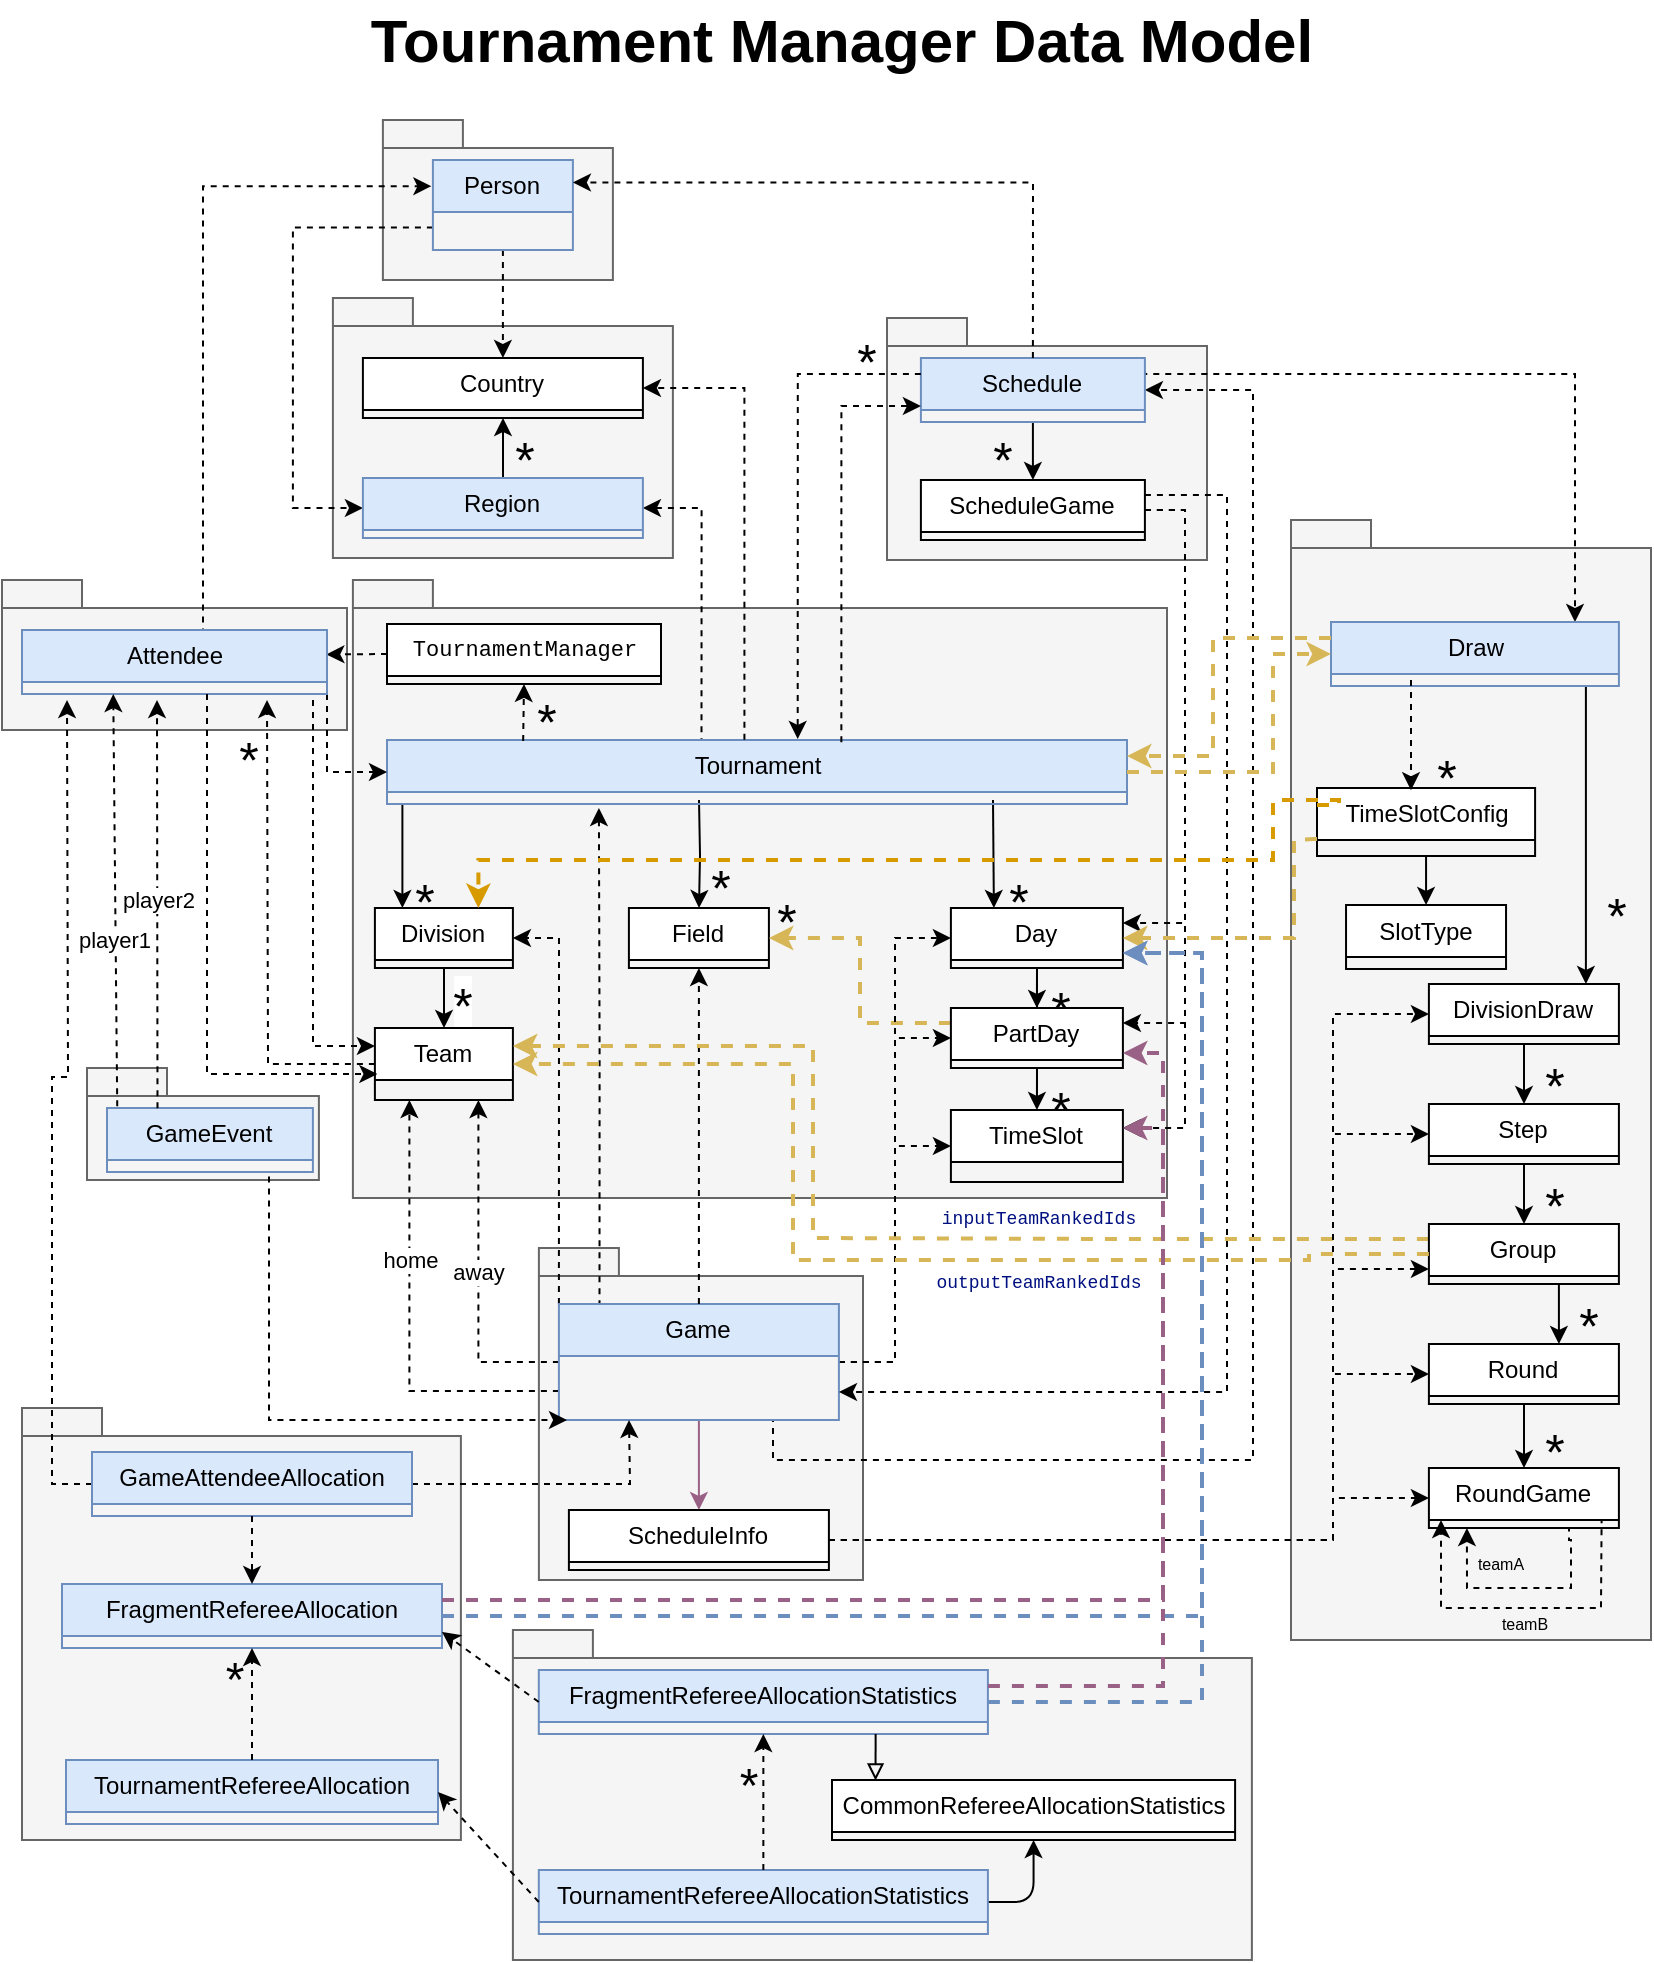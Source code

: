 <mxfile>
    <diagram name="Page-1" id="c4acf3e9-155e-7222-9cf6-157b1a14988f">
        <mxGraphModel dx="1451" dy="417" grid="1" gridSize="10" guides="1" tooltips="1" connect="1" arrows="1" fold="1" page="1" pageScale="1" pageWidth="850" pageHeight="1100" background="none" math="0" shadow="0">
            <root>
                <mxCell id="0"/>
                <mxCell id="1" parent="0"/>
                <mxCell id="65zcl7MSxenypw05f_Zg-71" value="" style="shape=folder;fontStyle=1;spacingTop=10;tabWidth=40;tabHeight=14;tabPosition=left;html=1;whiteSpace=wrap;fillColor=#f5f5f5;fontColor=#333333;strokeColor=#666666;" parent="1" vertex="1">
                    <mxGeometry x="-830" y="724" width="219.45" height="216" as="geometry"/>
                </mxCell>
                <mxCell id="65zcl7MSxenypw05f_Zg-139" value="" style="shape=folder;fontStyle=1;spacingTop=10;tabWidth=40;tabHeight=14;tabPosition=left;html=1;whiteSpace=wrap;fillColor=#f5f5f5;fontColor=#333333;strokeColor=#666666;" parent="1" vertex="1">
                    <mxGeometry x="-584.55" y="835" width="369.5" height="165" as="geometry"/>
                </mxCell>
                <mxCell id="65zcl7MSxenypw05f_Zg-100" value="" style="shape=folder;fontStyle=1;spacingTop=10;tabWidth=40;tabHeight=14;tabPosition=left;html=1;whiteSpace=wrap;fillColor=#f5f5f5;fontColor=#333333;strokeColor=#666666;" parent="1" vertex="1">
                    <mxGeometry x="-195.5" y="280" width="180" height="560" as="geometry"/>
                </mxCell>
                <mxCell id="65zcl7MSxenypw05f_Zg-74" value="" style="shape=folder;fontStyle=1;spacingTop=10;tabWidth=40;tabHeight=14;tabPosition=left;html=1;whiteSpace=wrap;fillColor=#f5f5f5;fontColor=#333333;strokeColor=#666666;" parent="1" vertex="1">
                    <mxGeometry x="-571.55" y="644" width="162.05" height="166" as="geometry"/>
                </mxCell>
                <mxCell id="65zcl7MSxenypw05f_Zg-70" value="" style="shape=folder;fontStyle=1;spacingTop=10;tabWidth=40;tabHeight=14;tabPosition=left;html=1;whiteSpace=wrap;fillColor=#f5f5f5;fontColor=#333333;strokeColor=#666666;" parent="1" vertex="1">
                    <mxGeometry x="-797.5" y="554" width="115.95" height="56" as="geometry"/>
                </mxCell>
                <mxCell id="65zcl7MSxenypw05f_Zg-69" value="" style="shape=folder;fontStyle=1;spacingTop=10;tabWidth=40;tabHeight=14;tabPosition=left;html=1;whiteSpace=wrap;fillColor=#f5f5f5;fontColor=#333333;strokeColor=#666666;" parent="1" vertex="1">
                    <mxGeometry x="-840" y="310" width="172.5" height="75" as="geometry"/>
                </mxCell>
                <mxCell id="65zcl7MSxenypw05f_Zg-67" value="" style="shape=folder;fontStyle=1;spacingTop=10;tabWidth=40;tabHeight=14;tabPosition=left;html=1;whiteSpace=wrap;fillColor=#f5f5f5;fontColor=#333333;strokeColor=#666666;" parent="1" vertex="1">
                    <mxGeometry x="-649.55" y="80" width="115" height="80" as="geometry"/>
                </mxCell>
                <mxCell id="65zcl7MSxenypw05f_Zg-66" value="" style="shape=folder;fontStyle=1;spacingTop=10;tabWidth=40;tabHeight=14;tabPosition=left;html=1;whiteSpace=wrap;fillColor=#f5f5f5;fontColor=#333333;strokeColor=#666666;" parent="1" vertex="1">
                    <mxGeometry x="-674.55" y="169" width="170" height="130" as="geometry"/>
                </mxCell>
                <mxCell id="65zcl7MSxenypw05f_Zg-65" value="" style="shape=folder;fontStyle=1;spacingTop=10;tabWidth=40;tabHeight=14;tabPosition=left;html=1;whiteSpace=wrap;fillColor=#f5f5f5;fontColor=#333333;strokeColor=#666666;" parent="1" vertex="1">
                    <mxGeometry x="-397.5" y="179" width="160" height="121" as="geometry"/>
                </mxCell>
                <mxCell id="65zcl7MSxenypw05f_Zg-61" value="" style="shape=folder;fontStyle=1;spacingTop=10;tabWidth=40;tabHeight=14;tabPosition=left;html=1;whiteSpace=wrap;fillColor=#f5f5f5;fontColor=#333333;strokeColor=#666666;" parent="1" vertex="1">
                    <mxGeometry x="-664.55" y="310" width="407.05" height="309" as="geometry"/>
                </mxCell>
                <mxCell id="65zcl7MSxenypw05f_Zg-10" style="edgeStyle=orthogonalEdgeStyle;rounded=0;orthogonalLoop=1;jettySize=auto;html=1;dashed=1;entryX=1;entryY=0.5;entryDx=0;entryDy=0;exitX=0.425;exitY=0.067;exitDx=0;exitDy=0;exitPerimeter=0;" parent="1" source="65zcl7MSxenypw05f_Zg-5" target="65zcl7MSxenypw05f_Zg-11" edge="1">
                    <mxGeometry relative="1" as="geometry"/>
                </mxCell>
                <mxCell id="65zcl7MSxenypw05f_Zg-22" value="&lt;span style=&quot;font-size: 25px;&quot;&gt;*&lt;/span&gt;" style="edgeStyle=orthogonalEdgeStyle;rounded=0;orthogonalLoop=1;jettySize=auto;html=1;labelBackgroundColor=none;" parent="1" target="65zcl7MSxenypw05f_Zg-13" edge="1">
                    <mxGeometry x="0.615" y="10" relative="1" as="geometry">
                        <mxPoint x="-491.5" y="420" as="sourcePoint"/>
                        <mxPoint as="offset"/>
                    </mxGeometry>
                </mxCell>
                <mxCell id="65zcl7MSxenypw05f_Zg-23" value="&lt;span style=&quot;font-size: 25px;&quot;&gt;*&lt;/span&gt;" style="edgeStyle=orthogonalEdgeStyle;rounded=0;orthogonalLoop=1;jettySize=auto;html=1;entryX=0.25;entryY=0;entryDx=0;entryDy=0;labelBackgroundColor=none;" parent="1" target="65zcl7MSxenypw05f_Zg-14" edge="1">
                    <mxGeometry x="0.878" y="12" relative="1" as="geometry">
                        <mxPoint x="-344.5" y="420" as="sourcePoint"/>
                        <mxPoint as="offset"/>
                    </mxGeometry>
                </mxCell>
                <mxCell id="65zcl7MSxenypw05f_Zg-24" value="&lt;span style=&quot;font-size: 25px;&quot;&gt;*&lt;/span&gt;" style="rounded=0;orthogonalLoop=1;jettySize=auto;html=1;entryX=0.75;entryY=0;entryDx=0;entryDy=0;labelBackgroundColor=none;" parent="1" edge="1">
                    <mxGeometry x="0.845" y="11" relative="1" as="geometry">
                        <mxPoint x="-639.8" y="422" as="sourcePoint"/>
                        <mxPoint x="-639.8" y="474" as="targetPoint"/>
                        <mxPoint as="offset"/>
                    </mxGeometry>
                </mxCell>
                <mxCell id="65zcl7MSxenypw05f_Zg-28" style="rounded=0;orthogonalLoop=1;jettySize=auto;html=1;entryX=0.998;entryY=0.382;entryDx=0;entryDy=0;dashed=1;exitX=0;exitY=0.5;exitDx=0;exitDy=0;entryPerimeter=0;" parent="1" source="65zcl7MSxenypw05f_Zg-107" target="65zcl7MSxenypw05f_Zg-16" edge="1">
                    <mxGeometry relative="1" as="geometry"/>
                </mxCell>
                <mxCell id="65zcl7MSxenypw05f_Zg-5" value="Tournament" style="swimlane;fontStyle=0;childLayout=stackLayout;horizontal=1;startSize=26;fillColor=#dae8fc;horizontalStack=0;resizeParent=1;resizeParentMax=0;resizeLast=0;collapsible=1;marginBottom=0;whiteSpace=wrap;html=1;strokeColor=#6c8ebf;" parent="1" vertex="1">
                    <mxGeometry x="-647.5" y="390" width="370" height="32" as="geometry"/>
                </mxCell>
                <mxCell id="65zcl7MSxenypw05f_Zg-9" value="Country" style="swimlane;fontStyle=0;childLayout=stackLayout;horizontal=1;startSize=26;horizontalStack=0;resizeParent=1;resizeParentMax=0;resizeLast=0;collapsible=1;marginBottom=0;whiteSpace=wrap;html=1;labelBackgroundColor=none;" parent="1" vertex="1">
                    <mxGeometry x="-659.55" y="199" width="140" height="30" as="geometry"/>
                </mxCell>
                <mxCell id="65zcl7MSxenypw05f_Zg-12" style="edgeStyle=orthogonalEdgeStyle;rounded=0;orthogonalLoop=1;jettySize=auto;html=1;dashed=1;exitX=0.483;exitY=-0.003;exitDx=0;exitDy=0;entryX=1;entryY=0.5;entryDx=0;entryDy=0;exitPerimeter=0;" parent="1" source="65zcl7MSxenypw05f_Zg-5" target="65zcl7MSxenypw05f_Zg-9" edge="1">
                    <mxGeometry relative="1" as="geometry">
                        <mxPoint x="-641.55" y="410" as="sourcePoint"/>
                        <mxPoint x="-281.55" y="314" as="targetPoint"/>
                    </mxGeometry>
                </mxCell>
                <mxCell id="65zcl7MSxenypw05f_Zg-13" value="Field" style="swimlane;fontStyle=0;childLayout=stackLayout;horizontal=1;startSize=26;horizontalStack=0;resizeParent=1;resizeParentMax=0;resizeLast=0;collapsible=1;marginBottom=0;whiteSpace=wrap;html=1;" parent="1" vertex="1">
                    <mxGeometry x="-526.55" y="474" width="70" height="30" as="geometry"/>
                </mxCell>
                <mxCell id="65zcl7MSxenypw05f_Zg-21" value="&lt;span style=&quot;font-size: 25px;&quot;&gt;*&lt;/span&gt;" style="edgeStyle=orthogonalEdgeStyle;rounded=0;orthogonalLoop=1;jettySize=auto;html=1;entryX=0.5;entryY=0;entryDx=0;entryDy=0;labelBackgroundColor=none;" parent="1" source="65zcl7MSxenypw05f_Zg-14" target="65zcl7MSxenypw05f_Zg-18" edge="1">
                    <mxGeometry x="-0.333" y="-11" relative="1" as="geometry">
                        <mxPoint as="offset"/>
                    </mxGeometry>
                </mxCell>
                <mxCell id="65zcl7MSxenypw05f_Zg-14" value="Day" style="swimlane;fontStyle=0;childLayout=stackLayout;horizontal=1;startSize=26;horizontalStack=0;resizeParent=1;resizeParentMax=0;resizeLast=0;collapsible=1;marginBottom=0;whiteSpace=wrap;html=1;" parent="1" vertex="1">
                    <mxGeometry x="-365.55" y="474" width="86" height="30" as="geometry"/>
                </mxCell>
                <mxCell id="65zcl7MSxenypw05f_Zg-27" value="&lt;span style=&quot;font-size: 25px;&quot;&gt;*&lt;/span&gt;" style="edgeStyle=orthogonalEdgeStyle;rounded=0;orthogonalLoop=1;jettySize=auto;html=1;" parent="1" source="65zcl7MSxenypw05f_Zg-15" target="65zcl7MSxenypw05f_Zg-26" edge="1">
                    <mxGeometry x="0.5" y="9" relative="1" as="geometry">
                        <mxPoint as="offset"/>
                    </mxGeometry>
                </mxCell>
                <mxCell id="65zcl7MSxenypw05f_Zg-15" value="Division" style="swimlane;fontStyle=0;childLayout=stackLayout;horizontal=1;startSize=26;horizontalStack=0;resizeParent=1;resizeParentMax=0;resizeLast=0;collapsible=1;marginBottom=0;whiteSpace=wrap;html=1;" parent="1" vertex="1">
                    <mxGeometry x="-653.55" y="474" width="69" height="30" as="geometry"/>
                </mxCell>
                <mxCell id="65zcl7MSxenypw05f_Zg-29" style="edgeStyle=orthogonalEdgeStyle;rounded=0;orthogonalLoop=1;jettySize=auto;html=1;entryX=-0.011;entryY=0.291;entryDx=0;entryDy=0;dashed=1;entryPerimeter=0;exitX=0.5;exitY=0;exitDx=0;exitDy=0;" parent="1" source="65zcl7MSxenypw05f_Zg-16" target="65zcl7MSxenypw05f_Zg-17" edge="1">
                    <mxGeometry relative="1" as="geometry">
                        <Array as="points">
                            <mxPoint x="-739.5" y="113"/>
                        </Array>
                    </mxGeometry>
                </mxCell>
                <mxCell id="65zcl7MSxenypw05f_Zg-111" style="edgeStyle=orthogonalEdgeStyle;rounded=0;orthogonalLoop=1;jettySize=auto;html=1;entryX=0;entryY=0.5;entryDx=0;entryDy=0;exitX=1;exitY=1;exitDx=0;exitDy=0;labelBackgroundColor=none;dashed=1;fillColor=#fff2cc;strokeColor=#000000;" parent="1" source="65zcl7MSxenypw05f_Zg-16" target="65zcl7MSxenypw05f_Zg-5" edge="1">
                    <mxGeometry relative="1" as="geometry"/>
                </mxCell>
                <mxCell id="65zcl7MSxenypw05f_Zg-16" value="Attendee" style="swimlane;fontStyle=0;childLayout=stackLayout;horizontal=1;startSize=26;fillColor=#dae8fc;horizontalStack=0;resizeParent=1;resizeParentMax=0;resizeLast=0;collapsible=1;marginBottom=0;whiteSpace=wrap;html=1;strokeColor=#6c8ebf;" parent="1" vertex="1">
                    <mxGeometry x="-830" y="335" width="152.5" height="32" as="geometry"/>
                </mxCell>
                <mxCell id="65zcl7MSxenypw05f_Zg-30" style="edgeStyle=orthogonalEdgeStyle;rounded=0;orthogonalLoop=1;jettySize=auto;html=1;dashed=1;entryX=0;entryY=0.5;entryDx=0;entryDy=0;exitX=0;exitY=0.75;exitDx=0;exitDy=0;" parent="1" source="65zcl7MSxenypw05f_Zg-17" target="65zcl7MSxenypw05f_Zg-11" edge="1">
                    <mxGeometry relative="1" as="geometry">
                        <Array as="points">
                            <mxPoint x="-694.55" y="134"/>
                            <mxPoint x="-694.55" y="274"/>
                        </Array>
                    </mxGeometry>
                </mxCell>
                <mxCell id="65zcl7MSxenypw05f_Zg-31" style="rounded=0;orthogonalLoop=1;jettySize=auto;html=1;entryX=0.5;entryY=0;entryDx=0;entryDy=0;dashed=1;exitX=0.5;exitY=1;exitDx=0;exitDy=0;" parent="1" source="65zcl7MSxenypw05f_Zg-17" target="65zcl7MSxenypw05f_Zg-9" edge="1">
                    <mxGeometry relative="1" as="geometry"/>
                </mxCell>
                <mxCell id="65zcl7MSxenypw05f_Zg-17" value="Person" style="swimlane;fontStyle=0;childLayout=stackLayout;horizontal=1;startSize=26;fillColor=#dae8fc;horizontalStack=0;resizeParent=1;resizeParentMax=0;resizeLast=0;collapsible=1;marginBottom=0;whiteSpace=wrap;html=1;strokeColor=#6c8ebf;" parent="1" vertex="1">
                    <mxGeometry x="-624.55" y="100" width="70" height="45" as="geometry"/>
                </mxCell>
                <mxCell id="65zcl7MSxenypw05f_Zg-25" value="&lt;span style=&quot;font-size: 25px;&quot;&gt;*&lt;/span&gt;" style="edgeStyle=orthogonalEdgeStyle;rounded=0;orthogonalLoop=1;jettySize=auto;html=1;entryX=0.5;entryY=0;entryDx=0;entryDy=0;labelBackgroundColor=none;" parent="1" source="65zcl7MSxenypw05f_Zg-18" target="65zcl7MSxenypw05f_Zg-19" edge="1">
                    <mxGeometry x="-0.322" y="-11" relative="1" as="geometry">
                        <mxPoint as="offset"/>
                    </mxGeometry>
                </mxCell>
                <mxCell id="65zcl7MSxenypw05f_Zg-109" value="&lt;span style=&quot;font-size: 25px;&quot;&gt;*&lt;/span&gt;" style="edgeStyle=orthogonalEdgeStyle;rounded=0;orthogonalLoop=1;jettySize=auto;html=1;entryX=1;entryY=0.5;entryDx=0;entryDy=0;exitX=0;exitY=0.25;exitDx=0;exitDy=0;labelBackgroundColor=none;dashed=1;fillColor=#fff2cc;strokeColor=#d6b656;strokeWidth=2;" parent="1" source="65zcl7MSxenypw05f_Zg-18" target="65zcl7MSxenypw05f_Zg-13" edge="1">
                    <mxGeometry x="0.864" y="-9" relative="1" as="geometry">
                        <mxPoint as="offset"/>
                    </mxGeometry>
                </mxCell>
                <mxCell id="65zcl7MSxenypw05f_Zg-18" value="PartDay" style="swimlane;fontStyle=0;childLayout=stackLayout;horizontal=1;startSize=26;horizontalStack=0;resizeParent=1;resizeParentMax=0;resizeLast=0;collapsible=1;marginBottom=0;whiteSpace=wrap;html=1;" parent="1" vertex="1">
                    <mxGeometry x="-365.55" y="524" width="86" height="30" as="geometry"/>
                </mxCell>
                <mxCell id="65zcl7MSxenypw05f_Zg-19" value="TimeSlot" style="swimlane;fontStyle=0;childLayout=stackLayout;horizontal=1;startSize=26;horizontalStack=0;resizeParent=1;resizeParentMax=0;resizeLast=0;collapsible=1;marginBottom=0;whiteSpace=wrap;html=1;" parent="1" vertex="1">
                    <mxGeometry x="-365.55" y="575" width="86" height="36" as="geometry"/>
                </mxCell>
                <mxCell id="65zcl7MSxenypw05f_Zg-20" value="&lt;span style=&quot;font-size: 25px;&quot;&gt;*&lt;/span&gt;" style="edgeStyle=orthogonalEdgeStyle;rounded=0;orthogonalLoop=1;jettySize=auto;html=1;labelBackgroundColor=none;" parent="1" source="65zcl7MSxenypw05f_Zg-11" target="65zcl7MSxenypw05f_Zg-9" edge="1">
                    <mxGeometry x="0.2" y="-10" relative="1" as="geometry">
                        <mxPoint as="offset"/>
                    </mxGeometry>
                </mxCell>
                <mxCell id="65zcl7MSxenypw05f_Zg-11" value="Region" style="swimlane;fontStyle=0;childLayout=stackLayout;horizontal=1;startSize=26;fillColor=#dae8fc;horizontalStack=0;resizeParent=1;resizeParentMax=0;resizeLast=0;collapsible=1;marginBottom=0;whiteSpace=wrap;html=1;strokeColor=#6c8ebf;" parent="1" vertex="1">
                    <mxGeometry x="-659.55" y="259" width="140" height="30" as="geometry"/>
                </mxCell>
                <mxCell id="65zcl7MSxenypw05f_Zg-110" value="&lt;span style=&quot;font-size: 25px;&quot;&gt;*&lt;/span&gt;" style="edgeStyle=orthogonalEdgeStyle;rounded=0;orthogonalLoop=1;jettySize=auto;html=1;dashed=1;labelBackgroundColor=none;exitX=0;exitY=0.5;exitDx=0;exitDy=0;" parent="1" source="65zcl7MSxenypw05f_Zg-26" edge="1">
                    <mxGeometry x="0.753" y="10" relative="1" as="geometry">
                        <mxPoint x="-707.5" y="370" as="targetPoint"/>
                        <mxPoint as="offset"/>
                    </mxGeometry>
                </mxCell>
                <mxCell id="65zcl7MSxenypw05f_Zg-26" value="Team" style="swimlane;fontStyle=0;childLayout=stackLayout;horizontal=1;startSize=26;horizontalStack=0;resizeParent=1;resizeParentMax=0;resizeLast=0;collapsible=1;marginBottom=0;whiteSpace=wrap;html=1;" parent="1" vertex="1">
                    <mxGeometry x="-653.55" y="534" width="69" height="36" as="geometry"/>
                </mxCell>
                <mxCell id="65zcl7MSxenypw05f_Zg-34" style="edgeStyle=orthogonalEdgeStyle;rounded=0;orthogonalLoop=1;jettySize=auto;html=1;dashed=1;exitX=0.145;exitY=0.019;exitDx=0;exitDy=0;exitPerimeter=0;" parent="1" source="65zcl7MSxenypw05f_Zg-32" edge="1">
                    <mxGeometry relative="1" as="geometry">
                        <mxPoint x="-541.55" y="674" as="sourcePoint"/>
                        <mxPoint x="-541.55" y="424" as="targetPoint"/>
                    </mxGeometry>
                </mxCell>
                <mxCell id="65zcl7MSxenypw05f_Zg-35" style="edgeStyle=orthogonalEdgeStyle;rounded=0;orthogonalLoop=1;jettySize=auto;html=1;entryX=1;entryY=0.5;entryDx=0;entryDy=0;dashed=1;exitX=0;exitY=0;exitDx=0;exitDy=0;" parent="1" source="65zcl7MSxenypw05f_Zg-32" target="65zcl7MSxenypw05f_Zg-15" edge="1">
                    <mxGeometry relative="1" as="geometry"/>
                </mxCell>
                <mxCell id="65zcl7MSxenypw05f_Zg-37" style="edgeStyle=orthogonalEdgeStyle;rounded=0;orthogonalLoop=1;jettySize=auto;html=1;entryX=0;entryY=0.5;entryDx=0;entryDy=0;dashed=1;" parent="1" source="65zcl7MSxenypw05f_Zg-32" target="65zcl7MSxenypw05f_Zg-19" edge="1">
                    <mxGeometry relative="1" as="geometry"/>
                </mxCell>
                <mxCell id="65zcl7MSxenypw05f_Zg-38" style="edgeStyle=orthogonalEdgeStyle;rounded=0;orthogonalLoop=1;jettySize=auto;html=1;entryX=0;entryY=0.5;entryDx=0;entryDy=0;dashed=1;" parent="1" source="65zcl7MSxenypw05f_Zg-32" target="65zcl7MSxenypw05f_Zg-18" edge="1">
                    <mxGeometry relative="1" as="geometry"/>
                </mxCell>
                <mxCell id="65zcl7MSxenypw05f_Zg-39" style="edgeStyle=orthogonalEdgeStyle;rounded=0;orthogonalLoop=1;jettySize=auto;html=1;entryX=0;entryY=0.5;entryDx=0;entryDy=0;dashed=1;" parent="1" source="65zcl7MSxenypw05f_Zg-32" target="65zcl7MSxenypw05f_Zg-14" edge="1">
                    <mxGeometry relative="1" as="geometry"/>
                </mxCell>
                <mxCell id="65zcl7MSxenypw05f_Zg-40" value="home" style="edgeStyle=orthogonalEdgeStyle;rounded=0;orthogonalLoop=1;jettySize=auto;html=1;entryX=0.25;entryY=1;entryDx=0;entryDy=0;dashed=1;exitX=0;exitY=0.75;exitDx=0;exitDy=0;" parent="1" source="65zcl7MSxenypw05f_Zg-32" target="65zcl7MSxenypw05f_Zg-26" edge="1">
                    <mxGeometry x="0.278" relative="1" as="geometry">
                        <mxPoint x="-582.55" y="704" as="sourcePoint"/>
                        <mxPoint x="-661.55" y="574" as="targetPoint"/>
                        <mxPoint as="offset"/>
                    </mxGeometry>
                </mxCell>
                <mxCell id="65zcl7MSxenypw05f_Zg-41" value="away" style="edgeStyle=orthogonalEdgeStyle;rounded=0;orthogonalLoop=1;jettySize=auto;html=1;dashed=1;entryX=0.75;entryY=1;entryDx=0;entryDy=0;" parent="1" source="65zcl7MSxenypw05f_Zg-32" target="65zcl7MSxenypw05f_Zg-26" edge="1">
                    <mxGeometry relative="1" as="geometry">
                        <mxPoint x="-621.55" y="574" as="targetPoint"/>
                    </mxGeometry>
                </mxCell>
                <mxCell id="65zcl7MSxenypw05f_Zg-97" style="edgeStyle=orthogonalEdgeStyle;rounded=0;orthogonalLoop=1;jettySize=auto;html=1;fillColor=#e6d0de;gradientColor=#d5739d;strokeColor=#996185;" parent="1" source="65zcl7MSxenypw05f_Zg-32" target="65zcl7MSxenypw05f_Zg-96" edge="1">
                    <mxGeometry relative="1" as="geometry"/>
                </mxCell>
                <mxCell id="65zcl7MSxenypw05f_Zg-114" style="edgeStyle=orthogonalEdgeStyle;rounded=0;orthogonalLoop=1;jettySize=auto;html=1;entryX=1;entryY=0.5;entryDx=0;entryDy=0;exitX=0.75;exitY=1;exitDx=0;exitDy=0;dashed=1;" parent="1" source="65zcl7MSxenypw05f_Zg-32" target="65zcl7MSxenypw05f_Zg-47" edge="1">
                    <mxGeometry relative="1" as="geometry">
                        <mxPoint x="-184.5" y="400" as="targetPoint"/>
                        <Array as="points">
                            <mxPoint x="-454.5" y="730"/>
                            <mxPoint x="-454.5" y="750"/>
                            <mxPoint x="-214.5" y="750"/>
                            <mxPoint x="-214.5" y="215"/>
                        </Array>
                    </mxGeometry>
                </mxCell>
                <mxCell id="65zcl7MSxenypw05f_Zg-32" value="Game" style="swimlane;fontStyle=0;childLayout=stackLayout;horizontal=1;startSize=26;fillColor=#dae8fc;horizontalStack=0;resizeParent=1;resizeParentMax=0;resizeLast=0;collapsible=1;marginBottom=0;whiteSpace=wrap;html=1;strokeColor=#6c8ebf;" parent="1" vertex="1">
                    <mxGeometry x="-561.55" y="672" width="140" height="58" as="geometry"/>
                </mxCell>
                <mxCell id="65zcl7MSxenypw05f_Zg-36" style="edgeStyle=orthogonalEdgeStyle;rounded=0;orthogonalLoop=1;jettySize=auto;html=1;entryX=0.5;entryY=1;entryDx=0;entryDy=0;dashed=1;" parent="1" source="65zcl7MSxenypw05f_Zg-32" target="65zcl7MSxenypw05f_Zg-13" edge="1">
                    <mxGeometry relative="1" as="geometry"/>
                </mxCell>
                <mxCell id="65zcl7MSxenypw05f_Zg-43" style="edgeStyle=orthogonalEdgeStyle;rounded=0;orthogonalLoop=1;jettySize=auto;html=1;dashed=1;" parent="1" source="65zcl7MSxenypw05f_Zg-42" edge="1">
                    <mxGeometry relative="1" as="geometry">
                        <mxPoint x="-526.5" y="730" as="targetPoint"/>
                    </mxGeometry>
                </mxCell>
                <mxCell id="65zcl7MSxenypw05f_Zg-44" style="edgeStyle=orthogonalEdgeStyle;rounded=0;orthogonalLoop=1;jettySize=auto;html=1;dashed=1;exitX=0;exitY=0.5;exitDx=0;exitDy=0;" parent="1" source="65zcl7MSxenypw05f_Zg-42" edge="1">
                    <mxGeometry relative="1" as="geometry">
                        <mxPoint x="-807.5" y="370" as="targetPoint"/>
                    </mxGeometry>
                </mxCell>
                <mxCell id="65zcl7MSxenypw05f_Zg-42" value="GameAttendeeAllocation" style="swimlane;fontStyle=0;childLayout=stackLayout;horizontal=1;startSize=26;fillColor=#dae8fc;horizontalStack=0;resizeParent=1;resizeParentMax=0;resizeLast=0;collapsible=1;marginBottom=0;whiteSpace=wrap;html=1;strokeColor=#6c8ebf;" parent="1" vertex="1">
                    <mxGeometry x="-795" y="746" width="160" height="32" as="geometry"/>
                </mxCell>
                <mxCell id="65zcl7MSxenypw05f_Zg-46" style="edgeStyle=orthogonalEdgeStyle;rounded=0;orthogonalLoop=1;jettySize=auto;html=1;dashed=1;exitX=0.75;exitY=1;exitDx=0;exitDy=0;" parent="1" source="65zcl7MSxenypw05f_Zg-45" edge="1">
                    <mxGeometry relative="1" as="geometry">
                        <mxPoint x="-557.5" y="730" as="targetPoint"/>
                        <Array as="points">
                            <mxPoint x="-706.5" y="730"/>
                        </Array>
                    </mxGeometry>
                </mxCell>
                <mxCell id="65zcl7MSxenypw05f_Zg-57" value="player1" style="rounded=0;orthogonalLoop=1;jettySize=auto;html=1;exitX=0.313;exitY=-0.029;exitDx=0;exitDy=0;dashed=1;exitPerimeter=0;" parent="1" edge="1">
                    <mxGeometry x="-0.194" y="1" relative="1" as="geometry">
                        <mxPoint x="-784.37" y="367" as="targetPoint"/>
                        <mxPoint x="-782.38" y="573.072" as="sourcePoint"/>
                        <mxPoint as="offset"/>
                    </mxGeometry>
                </mxCell>
                <mxCell id="65zcl7MSxenypw05f_Zg-45" value="GameEvent" style="swimlane;fontStyle=0;childLayout=stackLayout;horizontal=1;startSize=26;fillColor=#dae8fc;horizontalStack=0;resizeParent=1;resizeParentMax=0;resizeLast=0;collapsible=1;marginBottom=0;whiteSpace=wrap;html=1;strokeColor=#6c8ebf;" parent="1" vertex="1">
                    <mxGeometry x="-787.5" y="574" width="102.95" height="32" as="geometry"/>
                </mxCell>
                <mxCell id="65zcl7MSxenypw05f_Zg-56" value="&lt;span style=&quot;font-size: 25px;&quot;&gt;*&lt;/span&gt;" style="rounded=0;orthogonalLoop=1;jettySize=auto;html=1;labelBackgroundColor=none;entryX=0.5;entryY=0;entryDx=0;entryDy=0;" parent="1" source="65zcl7MSxenypw05f_Zg-47" target="65zcl7MSxenypw05f_Zg-48" edge="1">
                    <mxGeometry x="0.25" y="-15" relative="1" as="geometry">
                        <mxPoint x="-315.5" y="260" as="targetPoint"/>
                        <mxPoint as="offset"/>
                    </mxGeometry>
                </mxCell>
                <mxCell id="65zcl7MSxenypw05f_Zg-120" style="edgeStyle=orthogonalEdgeStyle;rounded=0;orthogonalLoop=1;jettySize=auto;html=1;exitX=0.999;exitY=0.198;exitDx=0;exitDy=0;dashed=1;exitPerimeter=0;" parent="1" source="65zcl7MSxenypw05f_Zg-47" target="65zcl7MSxenypw05f_Zg-76" edge="1">
                    <mxGeometry relative="1" as="geometry">
                        <mxPoint x="-237.5" y="207" as="sourcePoint"/>
                        <mxPoint x="-53.45" y="448" as="targetPoint"/>
                        <Array as="points">
                            <mxPoint x="-268.5" y="207"/>
                            <mxPoint x="-53.5" y="207"/>
                        </Array>
                    </mxGeometry>
                </mxCell>
                <mxCell id="65zcl7MSxenypw05f_Zg-47" value="Schedule" style="swimlane;fontStyle=0;childLayout=stackLayout;horizontal=1;startSize=26;fillColor=#dae8fc;horizontalStack=0;resizeParent=1;resizeParentMax=0;resizeLast=0;collapsible=1;marginBottom=0;whiteSpace=wrap;html=1;strokeColor=#6c8ebf;" parent="1" vertex="1">
                    <mxGeometry x="-380.55" y="199" width="112" height="32" as="geometry"/>
                </mxCell>
                <mxCell id="65zcl7MSxenypw05f_Zg-54" value="" style="edgeStyle=orthogonalEdgeStyle;rounded=0;orthogonalLoop=1;jettySize=auto;html=1;entryX=1;entryY=0.75;entryDx=0;entryDy=0;exitX=1;exitY=0.25;exitDx=0;exitDy=0;dashed=1;fontSize=25;" parent="1" source="65zcl7MSxenypw05f_Zg-48" target="65zcl7MSxenypw05f_Zg-32" edge="1">
                    <mxGeometry x="0.92" y="-15" relative="1" as="geometry">
                        <mxPoint x="-471.55" y="724" as="targetPoint"/>
                        <Array as="points">
                            <mxPoint x="-227.5" y="268"/>
                            <mxPoint x="-227.5" y="716"/>
                            <mxPoint x="-421.5" y="716"/>
                        </Array>
                        <mxPoint as="offset"/>
                    </mxGeometry>
                </mxCell>
                <mxCell id="65zcl7MSxenypw05f_Zg-48" value="ScheduleGame" style="swimlane;fontStyle=0;childLayout=stackLayout;horizontal=1;startSize=26;horizontalStack=0;resizeParent=1;resizeParentMax=0;resizeLast=0;collapsible=1;marginBottom=0;whiteSpace=wrap;html=1;" parent="1" vertex="1">
                    <mxGeometry x="-380.55" y="260" width="112" height="30" as="geometry"/>
                </mxCell>
                <mxCell id="65zcl7MSxenypw05f_Zg-58" value="player2" style="rounded=0;orthogonalLoop=1;jettySize=auto;html=1;exitX=0.67;exitY=0.004;exitDx=0;exitDy=0;dashed=1;exitPerimeter=0;" parent="1" edge="1">
                    <mxGeometry x="0.02" relative="1" as="geometry">
                        <mxPoint x="-762.5" y="370" as="targetPoint"/>
                        <mxPoint x="-762.25" y="574.128" as="sourcePoint"/>
                        <mxPoint as="offset"/>
                    </mxGeometry>
                </mxCell>
                <mxCell id="65zcl7MSxenypw05f_Zg-62" style="edgeStyle=orthogonalEdgeStyle;rounded=0;orthogonalLoop=1;jettySize=auto;html=1;entryX=1;entryY=0.25;entryDx=0;entryDy=0;dashed=1;exitX=1;exitY=0.5;exitDx=0;exitDy=0;" parent="1" source="65zcl7MSxenypw05f_Zg-48" target="65zcl7MSxenypw05f_Zg-14" edge="1">
                    <mxGeometry relative="1" as="geometry">
                        <mxPoint x="-411.55" y="703" as="sourcePoint"/>
                        <mxPoint x="-355.55" y="499" as="targetPoint"/>
                    </mxGeometry>
                </mxCell>
                <mxCell id="65zcl7MSxenypw05f_Zg-63" style="edgeStyle=orthogonalEdgeStyle;rounded=0;orthogonalLoop=1;jettySize=auto;html=1;entryX=1;entryY=0.25;entryDx=0;entryDy=0;dashed=1;exitX=1;exitY=0.5;exitDx=0;exitDy=0;" parent="1" source="65zcl7MSxenypw05f_Zg-48" target="65zcl7MSxenypw05f_Zg-18" edge="1">
                    <mxGeometry relative="1" as="geometry">
                        <mxPoint x="-246.55" y="749" as="sourcePoint"/>
                        <mxPoint x="-269.55" y="492" as="targetPoint"/>
                    </mxGeometry>
                </mxCell>
                <mxCell id="65zcl7MSxenypw05f_Zg-64" style="edgeStyle=orthogonalEdgeStyle;rounded=0;orthogonalLoop=1;jettySize=auto;html=1;entryX=1;entryY=0.25;entryDx=0;entryDy=0;dashed=1;exitX=1;exitY=0.5;exitDx=0;exitDy=0;" parent="1" source="65zcl7MSxenypw05f_Zg-48" target="65zcl7MSxenypw05f_Zg-19" edge="1">
                    <mxGeometry relative="1" as="geometry">
                        <mxPoint x="-246.55" y="749" as="sourcePoint"/>
                        <mxPoint x="-269.55" y="562" as="targetPoint"/>
                    </mxGeometry>
                </mxCell>
                <mxCell id="65zcl7MSxenypw05f_Zg-72" value="&lt;span style=&quot;font-size: 25px;&quot;&gt;*&lt;/span&gt;" style="edgeStyle=orthogonalEdgeStyle;rounded=0;orthogonalLoop=1;jettySize=auto;html=1;entryX=0.555;entryY=-0.016;entryDx=0;entryDy=0;dashed=1;exitX=0;exitY=0.25;exitDx=0;exitDy=0;entryPerimeter=0;labelBackgroundColor=none;" parent="1" source="65zcl7MSxenypw05f_Zg-47" target="65zcl7MSxenypw05f_Zg-5" edge="1">
                    <mxGeometry x="-0.779" y="-7" relative="1" as="geometry">
                        <mxPoint x="-234.55" y="749" as="sourcePoint"/>
                        <mxPoint x="-269.55" y="594" as="targetPoint"/>
                        <mxPoint as="offset"/>
                    </mxGeometry>
                </mxCell>
                <mxCell id="65zcl7MSxenypw05f_Zg-73" style="edgeStyle=orthogonalEdgeStyle;rounded=0;orthogonalLoop=1;jettySize=auto;html=1;dashed=1;exitX=0.5;exitY=0;exitDx=0;exitDy=0;entryX=1;entryY=0.25;entryDx=0;entryDy=0;" parent="1" source="65zcl7MSxenypw05f_Zg-47" target="65zcl7MSxenypw05f_Zg-17" edge="1">
                    <mxGeometry relative="1" as="geometry">
                        <mxPoint x="-234.55" y="812" as="sourcePoint"/>
                        <mxPoint x="-474.55" y="99" as="targetPoint"/>
                        <Array as="points">
                            <mxPoint x="-324.5" y="111"/>
                        </Array>
                    </mxGeometry>
                </mxCell>
                <mxCell id="65zcl7MSxenypw05f_Zg-84" value="&lt;span style=&quot;font-size: 25px;&quot;&gt;*&lt;/span&gt;" style="edgeStyle=orthogonalEdgeStyle;rounded=0;orthogonalLoop=1;jettySize=auto;html=1;labelBackgroundColor=none;" parent="1" edge="1">
                    <mxGeometry x="0.524" y="15" relative="1" as="geometry">
                        <mxPoint x="-48.05" y="363" as="sourcePoint"/>
                        <mxPoint x="-48.05" y="512.0" as="targetPoint"/>
                        <mxPoint as="offset"/>
                    </mxGeometry>
                </mxCell>
                <mxCell id="65zcl7MSxenypw05f_Zg-76" value="Draw" style="swimlane;fontStyle=0;childLayout=stackLayout;horizontal=1;startSize=26;fillColor=#dae8fc;horizontalStack=0;resizeParent=1;resizeParentMax=0;resizeLast=0;collapsible=1;marginBottom=0;whiteSpace=wrap;html=1;strokeColor=#6c8ebf;" parent="1" vertex="1">
                    <mxGeometry x="-175.5" y="331" width="143.95" height="32" as="geometry"/>
                </mxCell>
                <mxCell id="65zcl7MSxenypw05f_Zg-77" value="TimeSlotConfig" style="swimlane;fontStyle=0;childLayout=stackLayout;horizontal=1;startSize=26;horizontalStack=0;resizeParent=1;resizeParentMax=0;resizeLast=0;collapsible=1;marginBottom=0;whiteSpace=wrap;html=1;" parent="1" vertex="1">
                    <mxGeometry x="-182.5" y="414" width="109.05" height="34" as="geometry"/>
                </mxCell>
                <mxCell id="65zcl7MSxenypw05f_Zg-85" value="&lt;span style=&quot;font-size: 25px;&quot;&gt;*&lt;/span&gt;" style="edgeStyle=orthogonalEdgeStyle;rounded=0;orthogonalLoop=1;jettySize=auto;html=1;labelBackgroundColor=none;" parent="1" source="65zcl7MSxenypw05f_Zg-79" target="65zcl7MSxenypw05f_Zg-80" edge="1">
                    <mxGeometry x="0.6" y="15" relative="1" as="geometry">
                        <mxPoint as="offset"/>
                    </mxGeometry>
                </mxCell>
                <mxCell id="65zcl7MSxenypw05f_Zg-79" value="DivisionDraw" style="swimlane;fontStyle=0;childLayout=stackLayout;horizontal=1;startSize=26;horizontalStack=0;resizeParent=1;resizeParentMax=0;resizeLast=0;collapsible=1;marginBottom=0;whiteSpace=wrap;html=1;" parent="1" vertex="1">
                    <mxGeometry x="-126.55" y="512" width="95" height="30" as="geometry"/>
                </mxCell>
                <mxCell id="65zcl7MSxenypw05f_Zg-86" value="&lt;span style=&quot;font-size: 25px;&quot;&gt;*&lt;/span&gt;" style="edgeStyle=orthogonalEdgeStyle;rounded=0;orthogonalLoop=1;jettySize=auto;html=1;labelBackgroundColor=none;" parent="1" source="65zcl7MSxenypw05f_Zg-80" target="65zcl7MSxenypw05f_Zg-81" edge="1">
                    <mxGeometry x="0.6" y="15" relative="1" as="geometry">
                        <mxPoint as="offset"/>
                    </mxGeometry>
                </mxCell>
                <mxCell id="65zcl7MSxenypw05f_Zg-80" value="Step" style="swimlane;fontStyle=0;childLayout=stackLayout;horizontal=1;startSize=26;horizontalStack=0;resizeParent=1;resizeParentMax=0;resizeLast=0;collapsible=1;marginBottom=0;whiteSpace=wrap;html=1;" parent="1" vertex="1">
                    <mxGeometry x="-126.55" y="572" width="95" height="30" as="geometry"/>
                </mxCell>
                <mxCell id="65zcl7MSxenypw05f_Zg-87" value="&lt;span style=&quot;font-size: 25px;&quot;&gt;*&lt;/span&gt;" style="edgeStyle=orthogonalEdgeStyle;rounded=0;orthogonalLoop=1;jettySize=auto;html=1;labelBackgroundColor=none;" parent="1" source="65zcl7MSxenypw05f_Zg-81" target="65zcl7MSxenypw05f_Zg-82" edge="1">
                    <mxGeometry x="0.333" y="15" relative="1" as="geometry">
                        <Array as="points">
                            <mxPoint x="-61.55" y="682"/>
                            <mxPoint x="-61.55" y="682"/>
                        </Array>
                        <mxPoint as="offset"/>
                    </mxGeometry>
                </mxCell>
                <mxCell id="65zcl7MSxenypw05f_Zg-91" value="&lt;div style=&quot;color: rgb(59, 59, 59); font-family: Consolas, &amp;quot;Courier New&amp;quot;, monospace; font-size: 9px; line-height: 19px; white-space-collapse: preserve;&quot;&gt;&lt;span style=&quot;color: rgb(0, 16, 128); font-size: 9px;&quot;&gt;inputTeamRankedIds&lt;/span&gt;&lt;/div&gt;" style="edgeStyle=orthogonalEdgeStyle;rounded=0;orthogonalLoop=1;jettySize=auto;html=1;dashed=1;fillColor=#fff2cc;strokeColor=#d6b656;exitX=0;exitY=0.25;exitDx=0;exitDy=0;fontSize=9;labelBackgroundColor=none;entryX=1;entryY=0.25;entryDx=0;entryDy=0;strokeWidth=2;" parent="1" source="65zcl7MSxenypw05f_Zg-81" target="65zcl7MSxenypw05f_Zg-26" edge="1">
                    <mxGeometry x="-0.296" y="-9" relative="1" as="geometry">
                        <mxPoint x="-582.5" y="549" as="targetPoint"/>
                        <Array as="points">
                            <mxPoint x="-284.5" y="640"/>
                            <mxPoint x="-434.5" y="639"/>
                            <mxPoint x="-434.5" y="552"/>
                        </Array>
                        <mxPoint as="offset"/>
                    </mxGeometry>
                </mxCell>
                <mxCell id="65zcl7MSxenypw05f_Zg-81" value="Group" style="swimlane;fontStyle=0;childLayout=stackLayout;horizontal=1;startSize=26;horizontalStack=0;resizeParent=1;resizeParentMax=0;resizeLast=0;collapsible=1;marginBottom=0;whiteSpace=wrap;html=1;" parent="1" vertex="1">
                    <mxGeometry x="-126.55" y="632" width="95" height="30" as="geometry"/>
                </mxCell>
                <mxCell id="65zcl7MSxenypw05f_Zg-88" value="&lt;span style=&quot;font-size: 25px;&quot;&gt;*&lt;/span&gt;" style="edgeStyle=orthogonalEdgeStyle;rounded=0;orthogonalLoop=1;jettySize=auto;html=1;labelBackgroundColor=none;" parent="1" source="65zcl7MSxenypw05f_Zg-82" target="65zcl7MSxenypw05f_Zg-83" edge="1">
                    <mxGeometry x="0.6" y="15" relative="1" as="geometry">
                        <mxPoint as="offset"/>
                    </mxGeometry>
                </mxCell>
                <mxCell id="65zcl7MSxenypw05f_Zg-82" value="Round" style="swimlane;fontStyle=0;childLayout=stackLayout;horizontal=1;startSize=26;horizontalStack=0;resizeParent=1;resizeParentMax=0;resizeLast=0;collapsible=1;marginBottom=0;whiteSpace=wrap;html=1;" parent="1" vertex="1">
                    <mxGeometry x="-126.55" y="692" width="95" height="30" as="geometry"/>
                </mxCell>
                <mxCell id="65zcl7MSxenypw05f_Zg-83" value="RoundGame" style="swimlane;fontStyle=0;childLayout=stackLayout;horizontal=1;startSize=26;horizontalStack=0;resizeParent=1;resizeParentMax=0;resizeLast=0;collapsible=1;marginBottom=0;whiteSpace=wrap;html=1;" parent="1" vertex="1">
                    <mxGeometry x="-126.55" y="754" width="95" height="30" as="geometry"/>
                </mxCell>
                <mxCell id="65zcl7MSxenypw05f_Zg-89" value="*" style="rounded=0;orthogonalLoop=1;jettySize=auto;html=1;dashed=1;fontSize=25;labelBackgroundColor=none;entryX=0.431;entryY=0.032;entryDx=0;entryDy=0;entryPerimeter=0;" parent="1" target="65zcl7MSxenypw05f_Zg-77" edge="1">
                    <mxGeometry x="0.76" y="17" relative="1" as="geometry">
                        <mxPoint x="-44.55" y="314" as="targetPoint"/>
                        <mxPoint x="-135.5" y="360" as="sourcePoint"/>
                        <mxPoint as="offset"/>
                    </mxGeometry>
                </mxCell>
                <mxCell id="65zcl7MSxenypw05f_Zg-92" value="&lt;span style=&quot;color: rgb(0, 16, 128); font-family: Consolas, &amp;quot;Courier New&amp;quot;, monospace; font-size: 9px; white-space-collapse: preserve;&quot;&gt;outputTeamRankedIds&lt;/span&gt;" style="edgeStyle=orthogonalEdgeStyle;rounded=0;orthogonalLoop=1;jettySize=auto;html=1;dashed=1;fillColor=#fff2cc;strokeColor=#d6b656;exitX=0;exitY=0.5;exitDx=0;exitDy=0;entryX=1;entryY=0.5;entryDx=0;entryDy=0;labelBackgroundColor=none;strokeWidth=2;" parent="1" source="65zcl7MSxenypw05f_Zg-81" target="65zcl7MSxenypw05f_Zg-26" edge="1">
                    <mxGeometry x="-0.291" y="10" relative="1" as="geometry">
                        <mxPoint x="-51.55" y="705" as="sourcePoint"/>
                        <mxPoint x="-594.55" y="559" as="targetPoint"/>
                        <Array as="points">
                            <mxPoint x="-186.5" y="647"/>
                            <mxPoint x="-186.5" y="650"/>
                            <mxPoint x="-444.5" y="650"/>
                            <mxPoint x="-444.5" y="552"/>
                        </Array>
                        <mxPoint as="offset"/>
                    </mxGeometry>
                </mxCell>
                <mxCell id="65zcl7MSxenypw05f_Zg-93" value="&lt;font style=&quot;font-size: 8px;&quot;&gt;teamB&lt;/font&gt;" style="rounded=0;orthogonalLoop=1;jettySize=auto;html=1;dashed=1;fontSize=8;labelBackgroundColor=none;edgeStyle=orthogonalEdgeStyle;verticalAlign=bottom;exitX=0.909;exitY=0.913;exitDx=0;exitDy=0;exitPerimeter=0;" parent="1" source="65zcl7MSxenypw05f_Zg-83" edge="1">
                    <mxGeometry x="-0.009" y="16" relative="1" as="geometry">
                        <mxPoint x="-120.5" y="780" as="targetPoint"/>
                        <mxPoint x="-40.5" y="780" as="sourcePoint"/>
                        <mxPoint as="offset"/>
                        <Array as="points">
                            <mxPoint x="-40.5" y="780"/>
                            <mxPoint x="-40.5" y="780"/>
                            <mxPoint x="-40.5" y="824"/>
                            <mxPoint x="-120.5" y="824"/>
                        </Array>
                    </mxGeometry>
                </mxCell>
                <mxCell id="65zcl7MSxenypw05f_Zg-94" value="&lt;span style=&quot;font-size: 8px;&quot;&gt;teamA&lt;/span&gt;" style="rounded=0;orthogonalLoop=1;jettySize=auto;html=1;dashed=1;fontSize=8;labelBackgroundColor=none;edgeStyle=orthogonalEdgeStyle;verticalAlign=bottom;exitX=0.75;exitY=1;exitDx=0;exitDy=0;" parent="1" source="65zcl7MSxenypw05f_Zg-83" edge="1">
                    <mxGeometry x="0.185" y="-4" relative="1" as="geometry">
                        <mxPoint x="-107.55" y="784" as="targetPoint"/>
                        <mxPoint x="-65.5" y="784" as="sourcePoint"/>
                        <mxPoint as="offset"/>
                        <Array as="points">
                            <mxPoint x="-56.5" y="784"/>
                            <mxPoint x="-56.5" y="790"/>
                            <mxPoint x="-55.5" y="790"/>
                            <mxPoint x="-55.5" y="814"/>
                            <mxPoint x="-107.5" y="814"/>
                        </Array>
                    </mxGeometry>
                </mxCell>
                <mxCell id="65zcl7MSxenypw05f_Zg-115" style="edgeStyle=orthogonalEdgeStyle;rounded=0;orthogonalLoop=1;jettySize=auto;html=1;entryX=0;entryY=0.5;entryDx=0;entryDy=0;dashed=1;" parent="1" source="65zcl7MSxenypw05f_Zg-96" target="65zcl7MSxenypw05f_Zg-79" edge="1">
                    <mxGeometry relative="1" as="geometry">
                        <mxPoint x="-134.5" y="530" as="targetPoint"/>
                        <Array as="points">
                            <mxPoint x="-174.5" y="790"/>
                            <mxPoint x="-174.5" y="527"/>
                        </Array>
                    </mxGeometry>
                </mxCell>
                <mxCell id="65zcl7MSxenypw05f_Zg-96" value="ScheduleInfo" style="swimlane;fontStyle=0;childLayout=stackLayout;horizontal=1;startSize=26;horizontalStack=0;resizeParent=1;resizeParentMax=0;resizeLast=0;collapsible=1;marginBottom=0;whiteSpace=wrap;html=1;" parent="1" vertex="1">
                    <mxGeometry x="-556.55" y="775" width="130" height="30" as="geometry"/>
                </mxCell>
                <mxCell id="65zcl7MSxenypw05f_Zg-75" value="SlotType" style="swimlane;fontStyle=0;childLayout=stackLayout;horizontal=1;startSize=26;horizontalStack=0;resizeParent=1;resizeParentMax=0;resizeLast=0;collapsible=1;marginBottom=0;whiteSpace=wrap;html=1;" parent="1" vertex="1">
                    <mxGeometry x="-167.98" y="472.5" width="80" height="32" as="geometry"/>
                </mxCell>
                <mxCell id="65zcl7MSxenypw05f_Zg-90" style="rounded=0;orthogonalLoop=1;jettySize=auto;html=1;" parent="1" source="65zcl7MSxenypw05f_Zg-77" target="65zcl7MSxenypw05f_Zg-75" edge="1">
                    <mxGeometry relative="1" as="geometry"/>
                </mxCell>
                <mxCell id="65zcl7MSxenypw05f_Zg-105" style="edgeStyle=orthogonalEdgeStyle;rounded=0;orthogonalLoop=1;jettySize=auto;html=1;dashed=1;exitX=0.614;exitY=0.037;exitDx=0;exitDy=0;exitPerimeter=0;entryX=0;entryY=0.75;entryDx=0;entryDy=0;" parent="1" source="65zcl7MSxenypw05f_Zg-5" target="65zcl7MSxenypw05f_Zg-47" edge="1">
                    <mxGeometry relative="1" as="geometry">
                        <mxPoint x="-370.5" y="217" as="sourcePoint"/>
                        <mxPoint x="-407.5" y="270" as="targetPoint"/>
                    </mxGeometry>
                </mxCell>
                <mxCell id="65zcl7MSxenypw05f_Zg-106" style="edgeStyle=orthogonalEdgeStyle;rounded=0;orthogonalLoop=1;jettySize=auto;html=1;dashed=1;exitX=1;exitY=0.5;exitDx=0;exitDy=0;entryX=0;entryY=0.5;entryDx=0;entryDy=0;fillColor=#fff2cc;strokeColor=#d6b656;strokeWidth=2;" parent="1" source="65zcl7MSxenypw05f_Zg-5" target="65zcl7MSxenypw05f_Zg-76" edge="1">
                    <mxGeometry relative="1" as="geometry">
                        <mxPoint x="-407.5" y="403" as="sourcePoint"/>
                        <mxPoint x="-370.5" y="233" as="targetPoint"/>
                        <Array as="points">
                            <mxPoint x="-204.5" y="406"/>
                            <mxPoint x="-204.5" y="347"/>
                        </Array>
                    </mxGeometry>
                </mxCell>
                <mxCell id="65zcl7MSxenypw05f_Zg-107" value="&lt;div style=&quot;background-color: rgb(255, 255, 255); font-family: Consolas, &amp;quot;Courier New&amp;quot;, monospace; font-size: 11px; line-height: 19px; white-space: pre;&quot;&gt;TournamentManager&lt;/div&gt;" style="swimlane;fontStyle=0;childLayout=stackLayout;horizontal=1;startSize=26;horizontalStack=0;resizeParent=1;resizeParentMax=0;resizeLast=0;collapsible=1;marginBottom=0;whiteSpace=wrap;html=1;fontSize=11;" parent="1" vertex="1">
                    <mxGeometry x="-647.5" y="332" width="137" height="30" as="geometry"/>
                </mxCell>
                <mxCell id="65zcl7MSxenypw05f_Zg-108" value="&lt;span style=&quot;font-size: 25px;&quot;&gt;*&lt;/span&gt;" style="rounded=0;orthogonalLoop=1;jettySize=auto;html=1;entryX=0.5;entryY=1;entryDx=0;entryDy=0;dashed=1;exitX=0.184;exitY=0.017;exitDx=0;exitDy=0;exitPerimeter=0;labelBackgroundColor=none;" parent="1" source="65zcl7MSxenypw05f_Zg-5" target="65zcl7MSxenypw05f_Zg-107" edge="1">
                    <mxGeometry x="-0.244" y="-11" relative="1" as="geometry">
                        <mxPoint x="-603.5" y="350" as="sourcePoint"/>
                        <mxPoint x="-684.5" y="341" as="targetPoint"/>
                        <mxPoint as="offset"/>
                    </mxGeometry>
                </mxCell>
                <mxCell id="65zcl7MSxenypw05f_Zg-112" style="edgeStyle=orthogonalEdgeStyle;rounded=0;orthogonalLoop=1;jettySize=auto;html=1;entryX=0.018;entryY=0.65;entryDx=0;entryDy=0;labelBackgroundColor=none;dashed=1;fillColor=#fff2cc;strokeColor=#000000;entryPerimeter=0;" parent="1" target="65zcl7MSxenypw05f_Zg-26" edge="1">
                    <mxGeometry relative="1" as="geometry">
                        <mxPoint x="-737.5" y="367" as="sourcePoint"/>
                        <mxPoint x="-637.5" y="416" as="targetPoint"/>
                        <Array as="points">
                            <mxPoint x="-737.5" y="557"/>
                            <mxPoint x="-652.5" y="557"/>
                        </Array>
                    </mxGeometry>
                </mxCell>
                <mxCell id="65zcl7MSxenypw05f_Zg-113" style="edgeStyle=orthogonalEdgeStyle;rounded=0;orthogonalLoop=1;jettySize=auto;html=1;labelBackgroundColor=none;dashed=1;fillColor=#fff2cc;strokeColor=#000000;entryX=0;entryY=0.25;entryDx=0;entryDy=0;" parent="1" target="65zcl7MSxenypw05f_Zg-26" edge="1">
                    <mxGeometry relative="1" as="geometry">
                        <mxPoint x="-684.5" y="370" as="sourcePoint"/>
                        <mxPoint x="-684.5" y="530" as="targetPoint"/>
                        <Array as="points">
                            <mxPoint x="-684.5" y="543"/>
                        </Array>
                    </mxGeometry>
                </mxCell>
                <mxCell id="65zcl7MSxenypw05f_Zg-116" style="edgeStyle=orthogonalEdgeStyle;rounded=0;orthogonalLoop=1;jettySize=auto;html=1;entryX=0;entryY=0.5;entryDx=0;entryDy=0;dashed=1;exitX=1;exitY=0.5;exitDx=0;exitDy=0;" parent="1" source="65zcl7MSxenypw05f_Zg-96" target="65zcl7MSxenypw05f_Zg-80" edge="1">
                    <mxGeometry relative="1" as="geometry">
                        <mxPoint x="-105.5" y="537" as="targetPoint"/>
                        <mxPoint x="-416.5" y="796" as="sourcePoint"/>
                        <Array as="points">
                            <mxPoint x="-174.5" y="790"/>
                            <mxPoint x="-174.5" y="587"/>
                        </Array>
                    </mxGeometry>
                </mxCell>
                <mxCell id="65zcl7MSxenypw05f_Zg-117" style="edgeStyle=orthogonalEdgeStyle;rounded=0;orthogonalLoop=1;jettySize=auto;html=1;entryX=0;entryY=0.75;entryDx=0;entryDy=0;dashed=1;exitX=1;exitY=0.5;exitDx=0;exitDy=0;" parent="1" source="65zcl7MSxenypw05f_Zg-96" target="65zcl7MSxenypw05f_Zg-81" edge="1">
                    <mxGeometry relative="1" as="geometry">
                        <mxPoint x="-105.5" y="597" as="targetPoint"/>
                        <mxPoint x="-416.5" y="796" as="sourcePoint"/>
                        <Array as="points">
                            <mxPoint x="-174.5" y="790"/>
                            <mxPoint x="-174.5" y="654"/>
                        </Array>
                    </mxGeometry>
                </mxCell>
                <mxCell id="65zcl7MSxenypw05f_Zg-118" style="edgeStyle=orthogonalEdgeStyle;rounded=0;orthogonalLoop=1;jettySize=auto;html=1;entryX=0;entryY=0.5;entryDx=0;entryDy=0;dashed=1;exitX=1;exitY=0.5;exitDx=0;exitDy=0;" parent="1" source="65zcl7MSxenypw05f_Zg-96" target="65zcl7MSxenypw05f_Zg-82" edge="1">
                    <mxGeometry relative="1" as="geometry">
                        <mxPoint x="-105.5" y="665" as="targetPoint"/>
                        <mxPoint x="-416.5" y="796" as="sourcePoint"/>
                        <Array as="points">
                            <mxPoint x="-426.5" y="790"/>
                            <mxPoint x="-174.5" y="790"/>
                            <mxPoint x="-174.5" y="707"/>
                        </Array>
                    </mxGeometry>
                </mxCell>
                <mxCell id="65zcl7MSxenypw05f_Zg-119" style="edgeStyle=orthogonalEdgeStyle;rounded=0;orthogonalLoop=1;jettySize=auto;html=1;entryX=0;entryY=0.5;entryDx=0;entryDy=0;dashed=1;exitX=1;exitY=0.5;exitDx=0;exitDy=0;" parent="1" source="65zcl7MSxenypw05f_Zg-96" target="65zcl7MSxenypw05f_Zg-83" edge="1">
                    <mxGeometry relative="1" as="geometry">
                        <mxPoint x="-105.5" y="717" as="targetPoint"/>
                        <mxPoint x="-416.5" y="800" as="sourcePoint"/>
                        <Array as="points">
                            <mxPoint x="-174.5" y="790"/>
                            <mxPoint x="-174.5" y="769"/>
                        </Array>
                    </mxGeometry>
                </mxCell>
                <mxCell id="65zcl7MSxenypw05f_Zg-121" style="edgeStyle=orthogonalEdgeStyle;rounded=0;orthogonalLoop=1;jettySize=auto;html=1;dashed=1;exitX=0;exitY=0.25;exitDx=0;exitDy=0;entryX=1;entryY=0.25;entryDx=0;entryDy=0;fillColor=#fff2cc;strokeColor=#d6b656;strokeWidth=2;" parent="1" source="65zcl7MSxenypw05f_Zg-76" target="65zcl7MSxenypw05f_Zg-5" edge="1">
                    <mxGeometry relative="1" as="geometry">
                        <mxPoint x="-244.5" y="379" as="sourcePoint"/>
                        <mxPoint x="-72.5" y="421" as="targetPoint"/>
                        <Array as="points">
                            <mxPoint x="-234.5" y="339"/>
                            <mxPoint x="-234.5" y="398"/>
                        </Array>
                    </mxGeometry>
                </mxCell>
                <mxCell id="65zcl7MSxenypw05f_Zg-122" style="edgeStyle=orthogonalEdgeStyle;rounded=0;orthogonalLoop=1;jettySize=auto;html=1;dashed=1;exitX=0;exitY=0.75;exitDx=0;exitDy=0;entryX=1;entryY=0.5;entryDx=0;entryDy=0;fillColor=#fff2cc;strokeColor=#d6b656;strokeWidth=2;" parent="1" source="65zcl7MSxenypw05f_Zg-77" target="65zcl7MSxenypw05f_Zg-14" edge="1">
                    <mxGeometry relative="1" as="geometry">
                        <mxPoint x="-58.5" y="458" as="sourcePoint"/>
                        <mxPoint x="-267.5" y="408" as="targetPoint"/>
                        <Array as="points">
                            <mxPoint x="-184" y="439"/>
                            <mxPoint x="-194" y="440"/>
                            <mxPoint x="-194" y="489"/>
                        </Array>
                    </mxGeometry>
                </mxCell>
                <mxCell id="65zcl7MSxenypw05f_Zg-123" style="edgeStyle=orthogonalEdgeStyle;rounded=0;orthogonalLoop=1;jettySize=auto;html=1;dashed=1;exitX=0;exitY=0.25;exitDx=0;exitDy=0;entryX=0.75;entryY=0;entryDx=0;entryDy=0;fillColor=#ffcd28;strokeColor=#d79b00;gradientColor=#ffa500;strokeWidth=2;" parent="1" source="65zcl7MSxenypw05f_Zg-77" target="65zcl7MSxenypw05f_Zg-15" edge="1">
                    <mxGeometry relative="1" as="geometry">
                        <mxPoint x="-161.5" y="441" as="sourcePoint"/>
                        <mxPoint x="-269.5" y="507" as="targetPoint"/>
                        <Array as="points">
                            <mxPoint x="-171.5" y="420"/>
                            <mxPoint x="-204.5" y="420"/>
                            <mxPoint x="-204.5" y="450"/>
                            <mxPoint x="-601.5" y="450"/>
                        </Array>
                    </mxGeometry>
                </mxCell>
                <mxCell id="65zcl7MSxenypw05f_Zg-126" value="Tournament Manager Data Model" style="text;html=1;align=center;verticalAlign=middle;whiteSpace=wrap;rounded=0;fontSize=30;fontStyle=1" parent="1" vertex="1">
                    <mxGeometry x="-760" y="20" width="680" height="40" as="geometry"/>
                </mxCell>
                <mxCell id="65zcl7MSxenypw05f_Zg-127" value="FragmentRefereeAllocation" style="swimlane;fontStyle=0;childLayout=stackLayout;horizontal=1;startSize=26;fillColor=#dae8fc;horizontalStack=0;resizeParent=1;resizeParentMax=0;resizeLast=0;collapsible=1;marginBottom=0;whiteSpace=wrap;html=1;strokeColor=#6c8ebf;" parent="1" vertex="1">
                    <mxGeometry x="-810" y="812" width="190" height="32" as="geometry"/>
                </mxCell>
                <mxCell id="65zcl7MSxenypw05f_Zg-128" value="&lt;span style=&quot;color: rgb(0, 0, 0);&quot;&gt;FragmentRefereeAllocationStatistics&lt;/span&gt;" style="swimlane;fontStyle=0;childLayout=stackLayout;horizontal=1;startSize=26;fillColor=#dae8fc;horizontalStack=0;resizeParent=1;resizeParentMax=0;resizeLast=0;collapsible=1;marginBottom=0;whiteSpace=wrap;html=1;strokeColor=#6c8ebf;swimlaneLine=1;rounded=0;glass=0;" parent="1" vertex="1">
                    <mxGeometry x="-571.6" y="855" width="224.55" height="32" as="geometry"/>
                </mxCell>
                <mxCell id="65zcl7MSxenypw05f_Zg-132" style="rounded=0;orthogonalLoop=1;jettySize=auto;html=1;endArrow=block;endFill=0;entryX=0.108;entryY=0.009;entryDx=0;entryDy=0;exitX=0.75;exitY=1;exitDx=0;exitDy=0;entryPerimeter=0;" parent="1" source="65zcl7MSxenypw05f_Zg-128" target="3" edge="1">
                    <mxGeometry relative="1" as="geometry">
                        <mxPoint x="-225.117" y="971" as="sourcePoint"/>
                        <mxPoint x="-266.6" y="997" as="targetPoint"/>
                    </mxGeometry>
                </mxCell>
                <mxCell id="65zcl7MSxenypw05f_Zg-138" style="rounded=0;orthogonalLoop=1;jettySize=auto;html=1;dashed=1;exitX=0.5;exitY=1;exitDx=0;exitDy=0;entryX=0.5;entryY=0;entryDx=0;entryDy=0;" parent="1" source="65zcl7MSxenypw05f_Zg-42" target="65zcl7MSxenypw05f_Zg-127" edge="1">
                    <mxGeometry relative="1" as="geometry">
                        <mxPoint x="-607.5" y="772" as="sourcePoint"/>
                        <mxPoint x="-757" y="840" as="targetPoint"/>
                    </mxGeometry>
                </mxCell>
                <mxCell id="65zcl7MSxenypw05f_Zg-140" style="rounded=0;orthogonalLoop=1;jettySize=auto;html=1;dashed=1;exitX=0;exitY=0.5;exitDx=0;exitDy=0;entryX=1;entryY=0.75;entryDx=0;entryDy=0;" parent="1" source="65zcl7MSxenypw05f_Zg-128" target="65zcl7MSxenypw05f_Zg-127" edge="1">
                    <mxGeometry relative="1" as="geometry">
                        <mxPoint x="-642.5" y="788" as="sourcePoint"/>
                        <mxPoint x="-640" y="990" as="targetPoint"/>
                    </mxGeometry>
                </mxCell>
                <mxCell id="65zcl7MSxenypw05f_Zg-142" style="edgeStyle=orthogonalEdgeStyle;rounded=0;orthogonalLoop=1;jettySize=auto;html=1;dashed=1;entryX=1;entryY=0.75;entryDx=0;entryDy=0;fillColor=#dae8fc;strokeColor=#6c8ebf;strokeWidth=2;exitX=1;exitY=0.5;exitDx=0;exitDy=0;" parent="1" source="65zcl7MSxenypw05f_Zg-127" target="65zcl7MSxenypw05f_Zg-14" edge="1">
                    <mxGeometry relative="1" as="geometry">
                        <mxPoint x="-240" y="540" as="targetPoint"/>
                        <mxPoint x="-230" y="840" as="sourcePoint"/>
                        <Array as="points">
                            <mxPoint x="-240" y="828"/>
                            <mxPoint x="-240" y="496"/>
                        </Array>
                    </mxGeometry>
                </mxCell>
                <mxCell id="65zcl7MSxenypw05f_Zg-143" style="edgeStyle=orthogonalEdgeStyle;rounded=0;orthogonalLoop=1;jettySize=auto;html=1;dashed=1;entryX=1;entryY=0.75;entryDx=0;entryDy=0;fillColor=#e6d0de;gradientColor=#d5739d;strokeColor=#996185;strokeWidth=2;exitX=1;exitY=0.25;exitDx=0;exitDy=0;" parent="1" source="65zcl7MSxenypw05f_Zg-127" target="65zcl7MSxenypw05f_Zg-18" edge="1">
                    <mxGeometry relative="1" as="geometry">
                        <mxPoint x="-270" y="507" as="targetPoint"/>
                        <mxPoint x="-250" y="820" as="sourcePoint"/>
                    </mxGeometry>
                </mxCell>
                <mxCell id="2" value="TournamentRefereeAllocation" style="swimlane;fontStyle=0;childLayout=stackLayout;horizontal=1;startSize=26;fillColor=#dae8fc;horizontalStack=0;resizeParent=1;resizeParentMax=0;resizeLast=0;collapsible=1;marginBottom=0;whiteSpace=wrap;html=1;strokeColor=#6c8ebf;" vertex="1" parent="1">
                    <mxGeometry x="-808" y="900" width="186" height="32" as="geometry"/>
                </mxCell>
                <mxCell id="3" value="CommonRefereeAllocationStatistics" style="swimlane;fontStyle=0;childLayout=stackLayout;horizontal=1;startSize=26;horizontalStack=0;resizeParent=1;resizeParentMax=0;resizeLast=0;collapsible=1;marginBottom=0;whiteSpace=wrap;html=1;" vertex="1" parent="1">
                    <mxGeometry x="-425.0" y="910" width="201.55" height="30" as="geometry"/>
                </mxCell>
                <mxCell id="5" value="&lt;font style=&quot;font-size: 24px;&quot;&gt;*&lt;/font&gt;" style="rounded=0;orthogonalLoop=1;jettySize=auto;html=1;dashed=1;exitX=0.5;exitY=0;exitDx=0;exitDy=0;entryX=0.5;entryY=1;entryDx=0;entryDy=0;labelBackgroundColor=none;" edge="1" parent="1" source="2" target="65zcl7MSxenypw05f_Zg-127">
                    <mxGeometry x="0.429" y="9" relative="1" as="geometry">
                        <mxPoint x="-636" y="891.5" as="sourcePoint"/>
                        <mxPoint x="-636" y="935.5" as="targetPoint"/>
                        <mxPoint as="offset"/>
                    </mxGeometry>
                </mxCell>
                <mxCell id="8" style="edgeStyle=orthogonalEdgeStyle;html=1;entryX=0.5;entryY=1;entryDx=0;entryDy=0;exitX=1;exitY=0.5;exitDx=0;exitDy=0;" edge="1" parent="1" source="6" target="3">
                    <mxGeometry relative="1" as="geometry"/>
                </mxCell>
                <mxCell id="6" value="&lt;span style=&quot;color: rgb(0, 0, 0);&quot;&gt;TournamentRefereeAllocationStatistics&lt;/span&gt;" style="swimlane;fontStyle=0;childLayout=stackLayout;horizontal=1;startSize=26;fillColor=#dae8fc;horizontalStack=0;resizeParent=1;resizeParentMax=0;resizeLast=0;collapsible=1;marginBottom=0;whiteSpace=wrap;html=1;strokeColor=#6c8ebf;swimlaneLine=1;rounded=0;glass=0;" vertex="1" parent="1">
                    <mxGeometry x="-571.6" y="955" width="224.55" height="32" as="geometry"/>
                </mxCell>
                <mxCell id="7" value="&lt;font style=&quot;font-size: 24px;&quot;&gt;*&lt;/font&gt;" style="rounded=0;orthogonalLoop=1;jettySize=auto;html=1;dashed=1;exitX=0.5;exitY=0;exitDx=0;exitDy=0;entryX=0.5;entryY=1;entryDx=0;entryDy=0;labelBackgroundColor=none;" edge="1" parent="1" source="6" target="65zcl7MSxenypw05f_Zg-128">
                    <mxGeometry x="0.241" y="8" relative="1" as="geometry">
                        <mxPoint x="-570.05" y="923" as="sourcePoint"/>
                        <mxPoint x="-626.05" y="922" as="targetPoint"/>
                        <mxPoint as="offset"/>
                    </mxGeometry>
                </mxCell>
                <mxCell id="9" style="rounded=0;orthogonalLoop=1;jettySize=auto;html=1;dashed=1;exitX=0;exitY=0.5;exitDx=0;exitDy=0;entryX=1;entryY=0.5;entryDx=0;entryDy=0;" edge="1" parent="1" source="6" target="2">
                    <mxGeometry relative="1" as="geometry">
                        <mxPoint x="-575" y="868" as="sourcePoint"/>
                        <mxPoint x="-631" y="867" as="targetPoint"/>
                    </mxGeometry>
                </mxCell>
                <mxCell id="10" style="edgeStyle=orthogonalEdgeStyle;rounded=0;orthogonalLoop=1;jettySize=auto;html=1;dashed=1;entryX=1;entryY=0.25;entryDx=0;entryDy=0;fillColor=#e6d0de;gradientColor=#d5739d;strokeColor=#996185;strokeWidth=2;exitX=1;exitY=0.25;exitDx=0;exitDy=0;" edge="1" parent="1" source="65zcl7MSxenypw05f_Zg-128" target="65zcl7MSxenypw05f_Zg-19">
                    <mxGeometry relative="1" as="geometry">
                        <mxPoint x="-270" y="557" as="targetPoint"/>
                        <mxPoint x="-610" y="830" as="sourcePoint"/>
                    </mxGeometry>
                </mxCell>
                <mxCell id="11" style="edgeStyle=orthogonalEdgeStyle;rounded=0;orthogonalLoop=1;jettySize=auto;html=1;dashed=1;entryX=1;entryY=0.75;entryDx=0;entryDy=0;fillColor=#dae8fc;strokeColor=#6c8ebf;strokeWidth=2;exitX=1;exitY=0.5;exitDx=0;exitDy=0;" edge="1" parent="1" source="65zcl7MSxenypw05f_Zg-128" target="65zcl7MSxenypw05f_Zg-14">
                    <mxGeometry relative="1" as="geometry">
                        <mxPoint x="-270" y="507" as="targetPoint"/>
                        <mxPoint x="-610" y="838" as="sourcePoint"/>
                        <Array as="points">
                            <mxPoint x="-240" y="871"/>
                            <mxPoint x="-240" y="496"/>
                        </Array>
                    </mxGeometry>
                </mxCell>
            </root>
        </mxGraphModel>
    </diagram>
</mxfile>